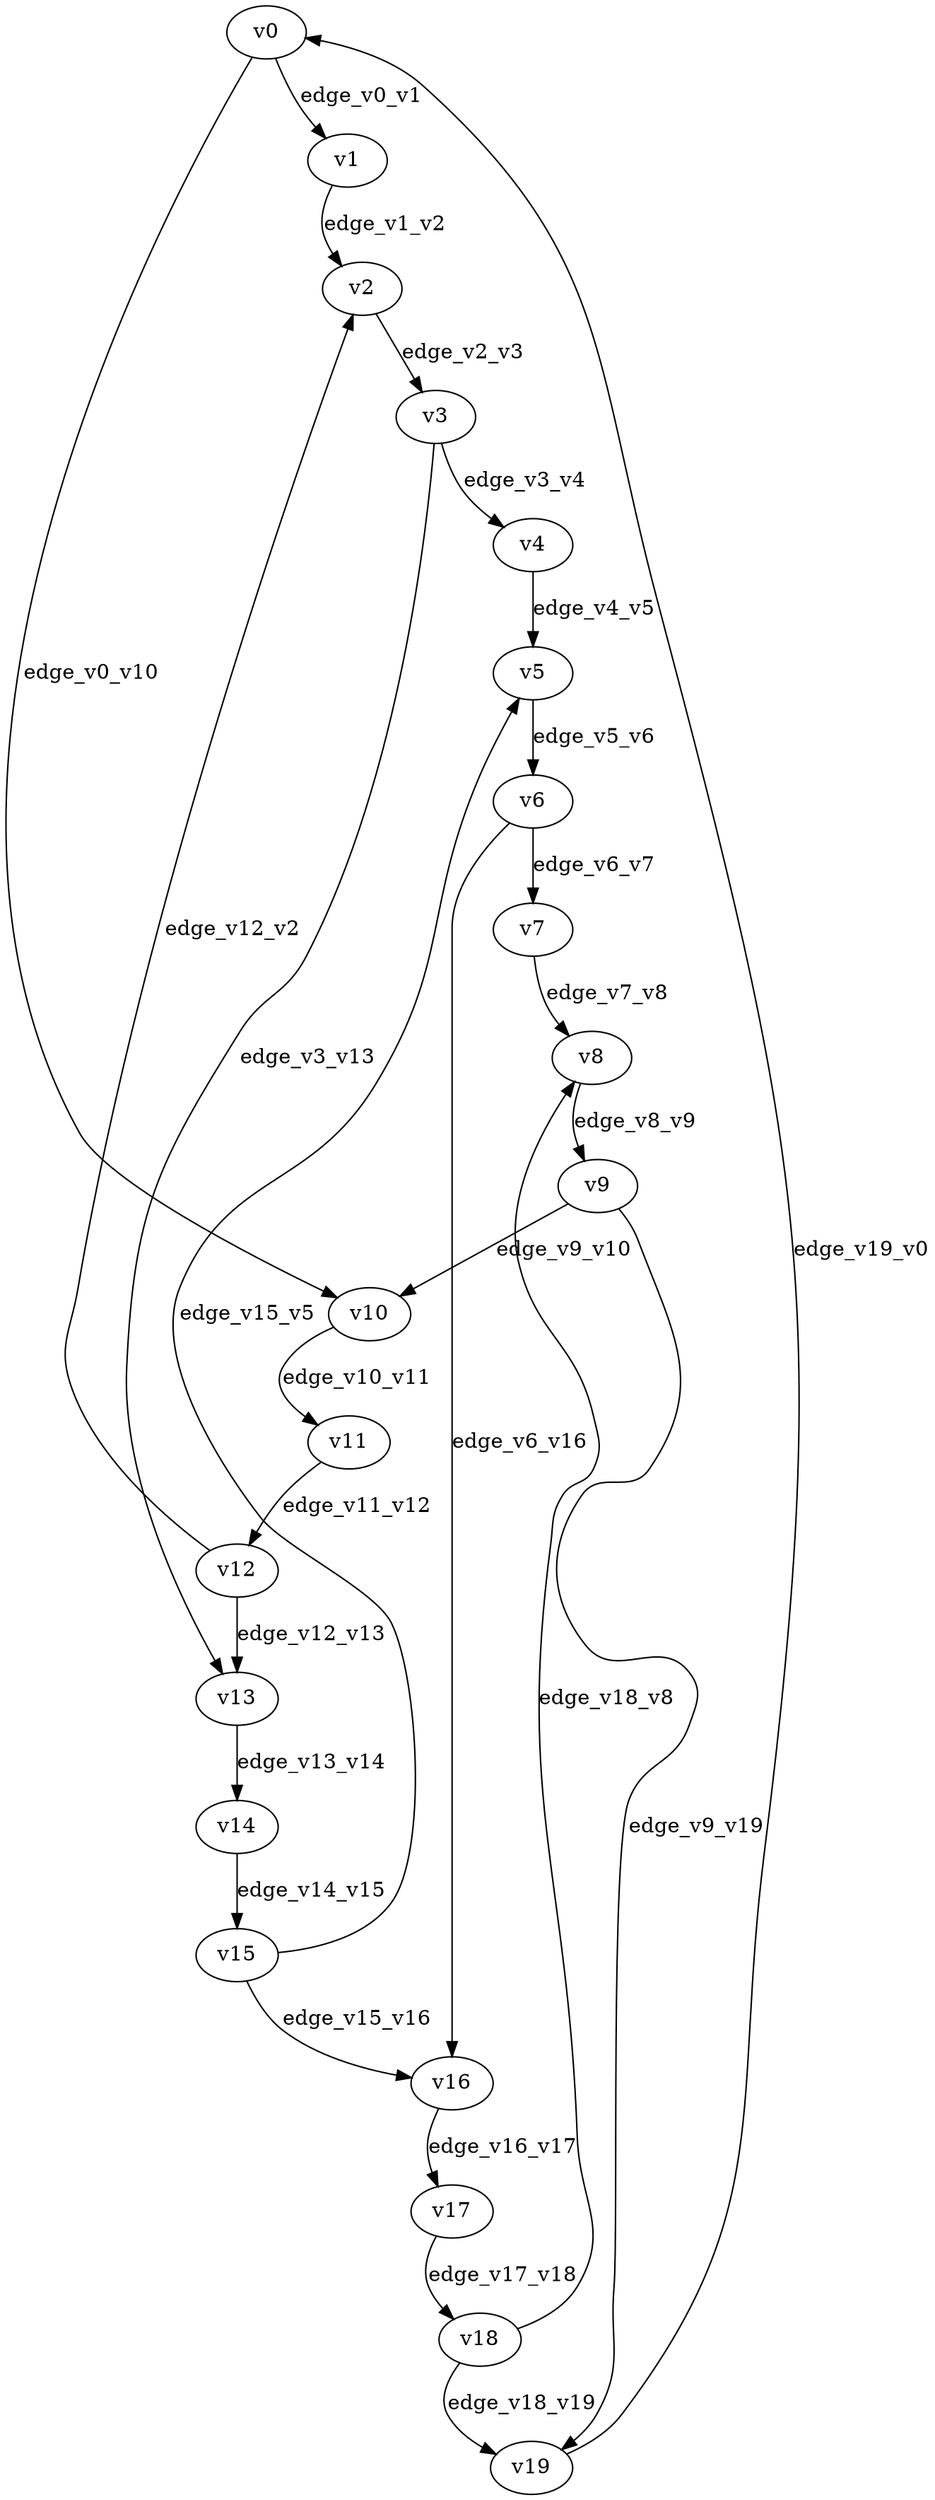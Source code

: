 digraph test028 {
    // Discounted game test case
    // Vertex properties: name [player=X]
    // Edge properties: [weight=Y, discount=Z]

    v0 [name="v0", player=0];
    v1 [name="v1", player=1];
    v2 [name="v2", player=0];
    v3 [name="v3", player=0];
    v4 [name="v4", player=1];
    v5 [name="v5", player=0];
    v6 [name="v6", player=0];
    v7 [name="v7", player=1];
    v8 [name="v8", player=0];
    v9 [name="v9", player=0];
    v10 [name="v10", player=1];
    v11 [name="v11", player=0];
    v12 [name="v12", player=0];
    v13 [name="v13", player=1];
    v14 [name="v14", player=0];
    v15 [name="v15", player=0];
    v16 [name="v16", player=1];
    v17 [name="v17", player=0];
    v18 [name="v18", player=0];
    v19 [name="v19", player=1];

    v0 -> v1 [label="edge_v0_v1", weight=-7.00, discount=0.725];
    v0 -> v10 [label="edge_v0_v10", weight=-8.39, discount=0.725];
    v1 -> v2 [label="edge_v1_v2", weight=-4.50, discount=0.725];
    v2 -> v3 [label="edge_v2_v3", weight=-2.00, discount=0.725];
    v3 -> v4 [label="edge_v3_v4", weight=0.50, discount=0.725];
    v3 -> v13 [label="edge_v3_v13", weight=-0.26, discount=0.725];
    v4 -> v5 [label="edge_v4_v5", weight=3.00, discount=0.725];
    v5 -> v6 [label="edge_v5_v6", weight=5.50, discount=0.725];
    v6 -> v7 [label="edge_v6_v7", weight=8.00, discount=0.725];
    v6 -> v16 [label="edge_v6_v16", weight=6.96, discount=0.725];
    v7 -> v8 [label="edge_v7_v8", weight=-9.50, discount=0.725];
    v8 -> v9 [label="edge_v8_v9", weight=-7.00, discount=0.725];
    v9 -> v10 [label="edge_v9_v10", weight=-4.50, discount=0.725];
    v9 -> v19 [label="edge_v9_v19", weight=-7.09, discount=0.725];
    v10 -> v11 [label="edge_v10_v11", weight=-2.00, discount=0.725];
    v11 -> v12 [label="edge_v11_v12", weight=0.50, discount=0.725];
    v12 -> v13 [label="edge_v12_v13", weight=3.00, discount=0.725];
    v12 -> v2 [label="edge_v12_v2", weight=0.71, discount=0.725];
    v13 -> v14 [label="edge_v13_v14", weight=5.50, discount=0.725];
    v14 -> v15 [label="edge_v14_v15", weight=8.00, discount=0.725];
    v15 -> v16 [label="edge_v15_v16", weight=-9.50, discount=0.725];
    v15 -> v5 [label="edge_v15_v5", weight=-5.83, discount=0.725];
    v16 -> v17 [label="edge_v16_v17", weight=-7.00, discount=0.725];
    v17 -> v18 [label="edge_v17_v18", weight=-4.50, discount=0.725];
    v18 -> v19 [label="edge_v18_v19", weight=-2.00, discount=0.725];
    v18 -> v8 [label="edge_v18_v8", weight=0.41, discount=0.725];
    v19 -> v0 [label="edge_v19_v0", weight=0.50, discount=0.725];
}
